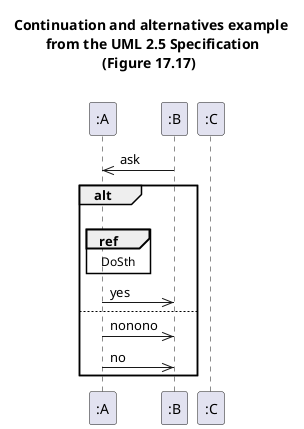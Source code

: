 @startuml

title
  Continuation and alternatives example
   from the UML 2.5 Specification
 (Figure 17.17)

end title


participant ":A" as a
participant ":B" as b
participant ":C" as c

a<<-b:ask

alt

|||

ref over a: DoSth

a->>b:yes

else

a->>b:nonono
a->>b:no


end

@enduml